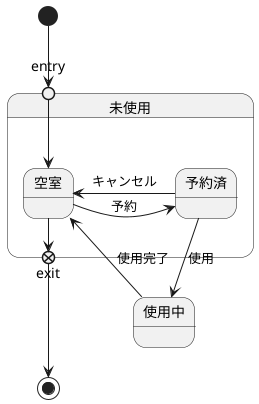 @startuml 部屋
state 未使用{
state entry <<entryPoint>>
state exit <<exitPoint>>
空室 -right-> 予約済 : 予約
予約済 -left-> 空室 : キャンセル
}
[*] --> entry
entry --> 空室
使用中 -down-> 空室 :使用完了
予約済 --> 使用中 :使用
空室 -up-> exit
exit --> [*]
@enduml